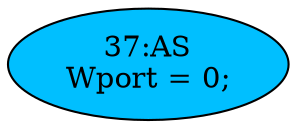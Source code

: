 strict digraph "" {
	node [label="\N"];
	"37:AS"	 [ast="<pyverilog.vparser.ast.Assign object at 0x7fdf564cfcd0>",
		def_var="['Wport']",
		fillcolor=deepskyblue,
		label="37:AS
Wport = 0;",
		statements="[]",
		style=filled,
		typ=Assign,
		use_var="[]"];
}
